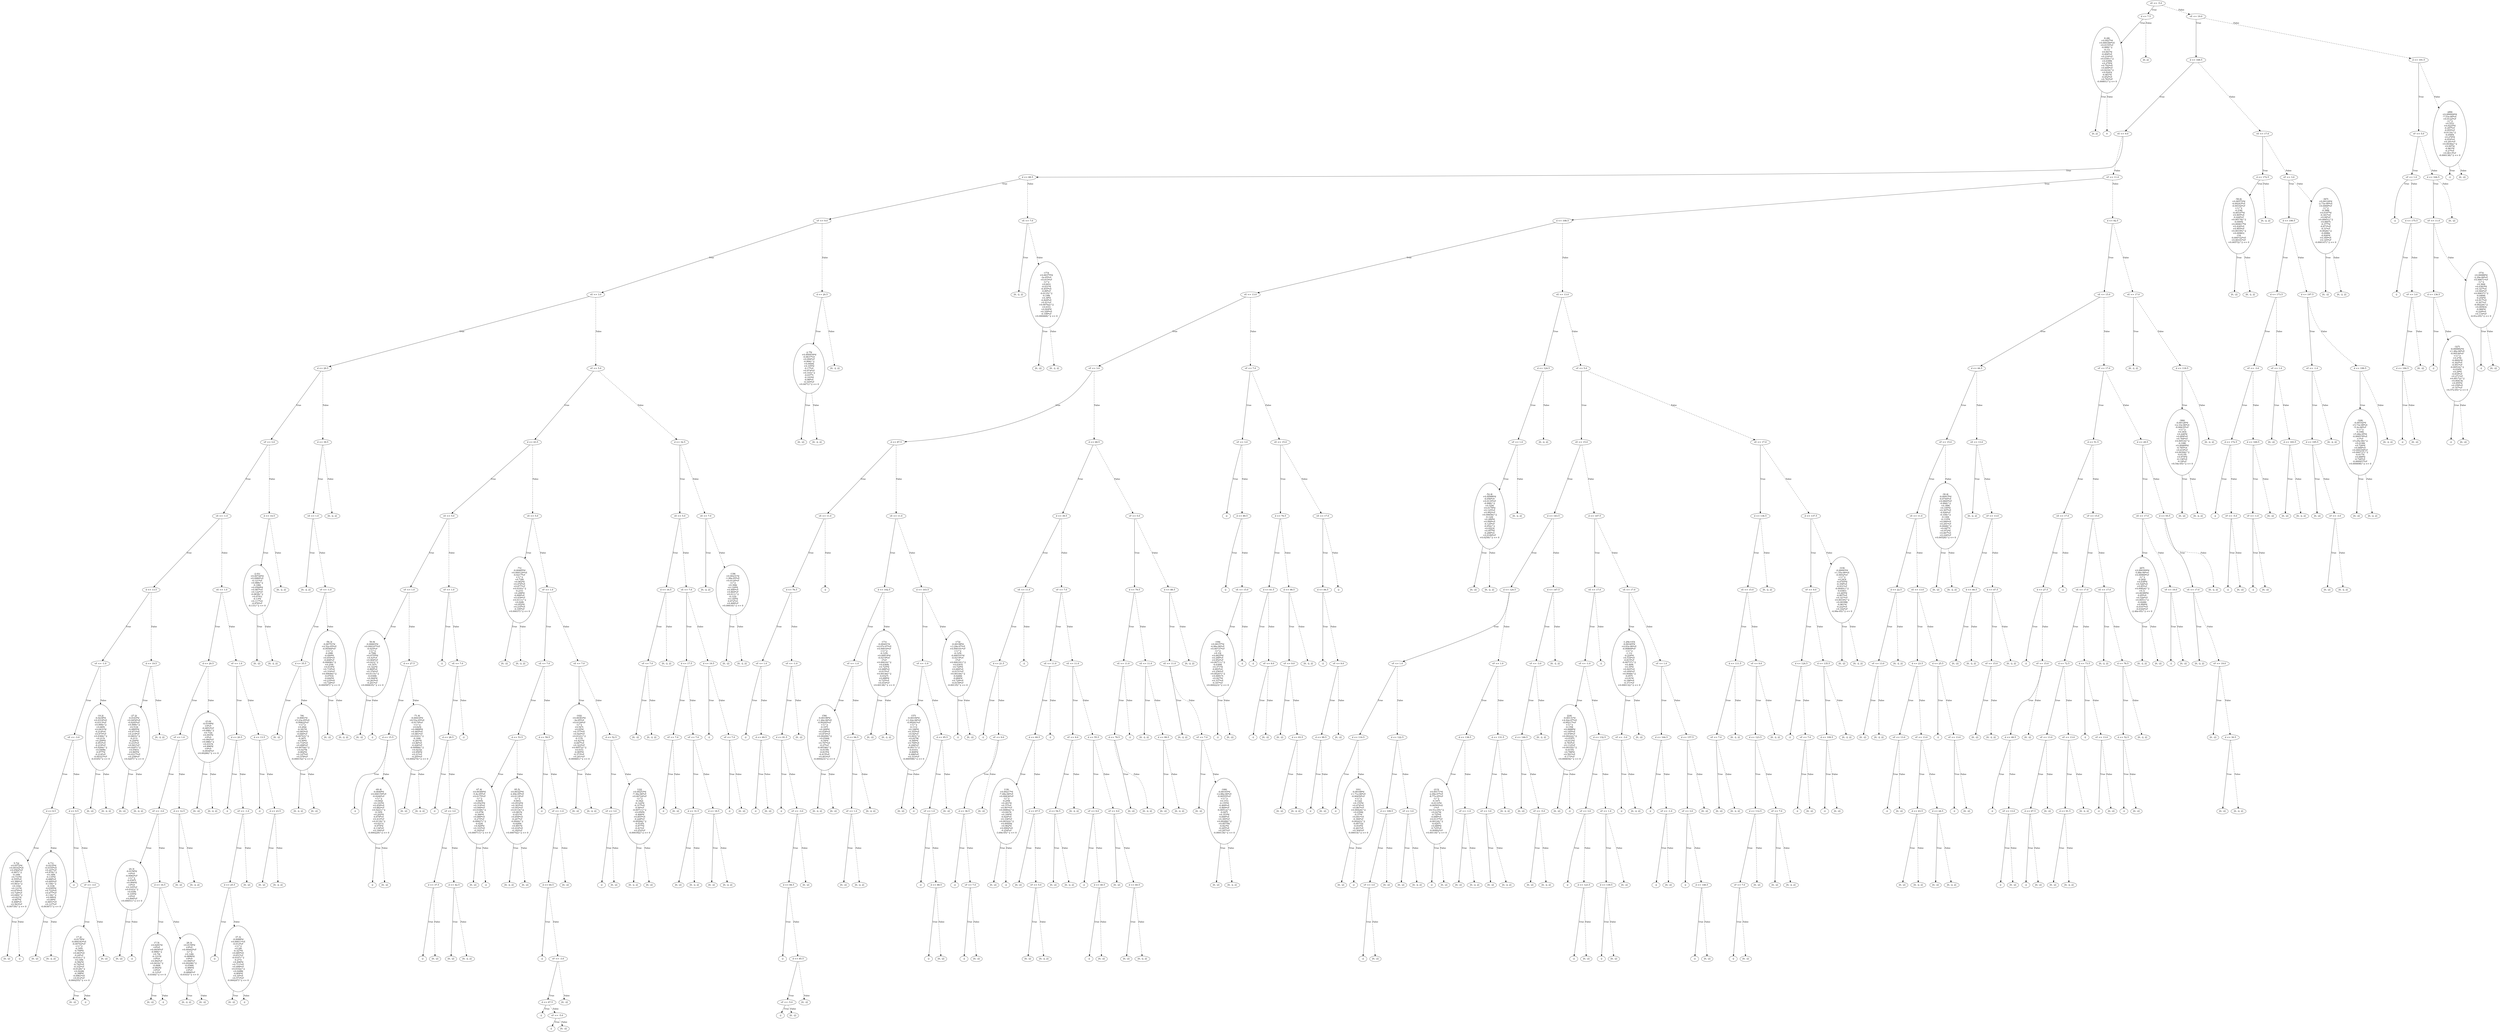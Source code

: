 digraph {
0 [label="vE <= -5.0"];
1 [label="d <= 7.5"];
2 [label="8.28(\n+0.0427*d\n+0.000346*vE\n+0.0155*vF\n-0.999)^2\n-0.11(\n+0.841*d\n-0.494*vE\n+0.216*vF\n+0.0391)^2\n+0.0399(\n+0.279*d\n+0.742*vE\n+0.609*vF\n+0.0216)^2\n+0.0243(\n-0.461*d\n-0.452*vE\n+0.763*vF\n-0.00801)^2 <= 0"];
3 [label="[0, 2]"];
2 -> 3 [label="True"];
4 [label="0"];
2 -> 4 [style="dashed", label="False"];
1 -> 2 [label="True"];
5 [label="[0, 2]"];
1 -> 5 [style="dashed", label="False"];
0 -> 1 [label="True"];
6 [label="vE <= 19.0"];
7 [label="d <= 168.5"];
8 [label="vE <= 9.0"];
9 [label="d <= 68.5"];
10 [label="vF <= 9.0"];
11 [label="vE <= 3.0"];
12 [label="d <= 29.5"];
13 [label="vF <= 3.0"];
14 [label="vE <= -1.0"];
15 [label="d <= 13.5"];
16 [label="vF <= -1.0"];
17 [label="vE <= -3.0"];
18 [label="d <= 8.5"];
19 [label="5.72(\n+0.0572*d\n+0.00162*vE\n+0.0562*vF\n-0.997)^2\n-0.166(\n+0.733*d\n-0.555*vE\n+0.388*vF\n+0.063)^2\n+0.102(\n+0.121*d\n+0.674*vE\n+0.728*vF\n+0.049)^2\n+0.0215(\n-0.667*d\n-0.488*vE\n+0.563*vF\n-0.00739)^2 <= 0"];
20 [label="[0, -2]"];
19 -> 20 [label="True"];
21 [label="-2"];
19 -> 21 [style="dashed", label="False"];
18 -> 19 [label="True"];
22 [label="6.71(\n-0.0235*d\n-0.0105*vE\n+0.207*vF\n+0.978)^2\n+0.348(\n-0.135*d\n-0.688*vE\n+0.695*vF\n-0.158)^2\n-0.318(\n-0.0395*d\n+0.722*vE\n+0.677*vF\n-0.136)^2\n+0.0893(\n+0.99*d\n-0.0651*vE\n+0.127*vF\n-0.00367)^2 <= 0"];
23 [label="[0, -2]"];
22 -> 23 [label="True"];
24 [label="[0, -2, 2]"];
22 -> 24 [style="dashed", label="False"];
18 -> 22 [style="dashed", label="False"];
17 -> 18 [label="True"];
25 [label="d <= 9.5"];
26 [label="-2"];
25 -> 26 [label="True"];
27 [label="vF <= -3.0"];
28 [label="17.2(\n-0.0176*d\n-0.000183*vE\n-0.00742*vF\n+1)^2\n-0.185(\n-0.709*d\n+0.663*vE\n-0.24*vF\n-0.0141)^2\n+0.148(\n-0.582*d\n-0.742*vE\n-0.332*vF\n-0.0129)^2\n+0.0228(\n-0.398*d\n-0.0961*vE\n+0.912*vF\n-0.000255)^2 <= 0"];
29 [label="[0, -2]"];
28 -> 29 [label="True"];
30 [label="-2"];
28 -> 30 [style="dashed", label="False"];
27 -> 28 [label="True"];
31 [label="[0, -2]"];
27 -> 31 [style="dashed", label="False"];
25 -> 27 [style="dashed", label="False"];
17 -> 25 [style="dashed", label="False"];
16 -> 17 [label="True"];
32 [label="-19.2(\n-0.0238*d\n+0.0318*vE\n-0.0313*vF\n+0.999)^2\n+0.665(\n+0.0431*d\n-0.214*vE\n+0.975*vF\n+0.0384)^2\n+0.213(\n+0.209*d\n-0.953*vE\n-0.219*vF\n+0.0284)^2\n+0.0496(\n-0.977*d\n-0.214*vE\n-0.00327*vF\n-0.0165)^2 <= 0"];
33 [label="[0, -2]"];
32 -> 33 [label="True"];
34 [label="[0, -2, 2]"];
32 -> 34 [style="dashed", label="False"];
16 -> 32 [style="dashed", label="False"];
15 -> 16 [label="True"];
35 [label="d <= 19.5"];
36 [label="-27.2(\n-0.0163*d\n+0.0454*vE\n-0.0245*vF\n+0.999)^2\n+0.514(\n-0.0895*d\n+0.971*vE\n+0.219*vF\n-0.0403)^2\n-0.211(\n-0.244*d\n-0.233*vE\n+0.941*vF\n+0.0297)^2\n+0.0561(\n+0.965*d\n+0.0317*vE\n+0.258*vF\n+0.0207)^2 <= 0"];
37 [label="[0, -2]"];
36 -> 37 [label="True"];
38 [label="[0, -2, 2]"];
36 -> 38 [style="dashed", label="False"];
35 -> 36 [label="True"];
39 [label="[0, -2, 2]"];
35 -> 39 [style="dashed", label="False"];
15 -> 35 [style="dashed", label="False"];
14 -> 15 [label="True"];
40 [label="vE <= 1.0"];
41 [label="d <= 20.5"];
42 [label="vF <= 1.0"];
43 [label="vF <= -3.0"];
44 [label="24.3(\n-0.0156*d\n+0*vE\n-0.0082*vF\n+1)^2\n-0.0397(\n+0.994*d\n+0*vE\n+0.105*vF\n+0.0163)^2\n+0.039(\n-0.105*d\n+0*vE\n+0.994*vF\n+0.00651)^2 <= 0"];
45 [label="[0, -2]"];
44 -> 45 [label="True"];
46 [label="-2"];
44 -> 46 [style="dashed", label="False"];
43 -> 44 [label="True"];
47 [label="d <= 16.5"];
48 [label="17.5(\n+0.0291*d\n+0*vE\n+0.0454*vF\n-0.999)^2\n+0.74(\n-0.121*d\n+0*vE\n+0.992*vF\n+0.0416)^2\n-0.069(\n-0.992*d\n+0*vE\n-0.12*vF\n-0.0344)^2 <= 0"];
49 [label="[0, -2]"];
48 -> 49 [label="True"];
50 [label="-2"];
48 -> 50 [style="dashed", label="False"];
47 -> 48 [label="True"];
51 [label="28.3(\n+0.0159*d\n+0*vE\n+0.00442*vF\n-1)^2\n+0.126(\n-0.0896*d\n+0*vE\n+0.996*vF\n+0.00298)^2\n-0.0366(\n-0.996*d\n+0*vE\n-0.0896*vF\n-0.0163)^2 <= 0"];
52 [label="[0, -2, 2]"];
51 -> 52 [label="True"];
53 [label="[0, -2]"];
51 -> 53 [style="dashed", label="False"];
47 -> 51 [style="dashed", label="False"];
43 -> 47 [style="dashed", label="False"];
42 -> 43 [label="True"];
54 [label="d <= 12.5"];
55 [label="[0, -2]"];
54 -> 55 [label="True"];
56 [label="[0, -2, 2]"];
54 -> 56 [style="dashed", label="False"];
42 -> 54 [style="dashed", label="False"];
41 -> 42 [label="True"];
57 [label="-23.6(\n-0.0109*d\n+0*vE\n-0.0853*vF\n+0.996)^2\n+0.732(\n+0.093*d\n+0*vE\n+0.992*vF\n+0.086)^2\n+0.0315(\n+0.996*d\n+0*vE\n-0.0936*vF\n+0.00286)^2 <= 0"];
58 [label="[0, -2]"];
57 -> 58 [label="True"];
59 [label="[0, -2, 2]"];
57 -> 59 [style="dashed", label="False"];
41 -> 57 [style="dashed", label="False"];
40 -> 41 [label="True"];
60 [label="vF <= 1.0"];
61 [label="d <= 20.5"];
62 [label="-2"];
61 -> 62 [label="True"];
63 [label="vF <= -1.0"];
64 [label="d <= 25.5"];
65 [label="-2"];
64 -> 65 [label="True"];
66 [label="37.3(\n-0.0088*d\n+0.00011*vE\n-0.012*vF\n+1)^2\n+0.29(\n-0.327*d\n+0.685*vE\n-0.651*vF\n-0.0107)^2\n-0.271(\n+0.496*d\n+0.711*vE\n+0.498*vF\n+0.0102)^2\n+0.0288(\n-0.804*d\n+0.16*vE\n+0.573*vF\n-0.000247)^2 <= 0"];
67 [label="[0, -2]"];
66 -> 67 [label="True"];
68 [label="-2"];
66 -> 68 [style="dashed", label="False"];
64 -> 66 [style="dashed", label="False"];
63 -> 64 [label="True"];
69 [label="[0, -2]"];
63 -> 69 [style="dashed", label="False"];
61 -> 63 [style="dashed", label="False"];
60 -> 61 [label="True"];
70 [label="d <= 13.5"];
71 [label="-2"];
70 -> 71 [label="True"];
72 [label="d <= 23.5"];
73 [label="[0, -2]"];
72 -> 73 [label="True"];
74 [label="[0, -2, 2]"];
72 -> 74 [style="dashed", label="False"];
70 -> 72 [style="dashed", label="False"];
60 -> 70 [style="dashed", label="False"];
40 -> 60 [style="dashed", label="False"];
14 -> 40 [style="dashed", label="False"];
13 -> 14 [label="True"];
75 [label="d <= 14.5"];
76 [label="-2.01(\n+0.00726*d\n+0.0984*vE\n-0.121*vF\n+0.988)^2\n-0.186(\n+0.0569*d\n+0.987*vE\n+0.122*vF\n-0.0838)^2\n+0.0741(\n-0.13*d\n+0.117*vE\n-0.976*vF\n-0.131)^2 <= 0"];
77 [label="[0, -2]"];
76 -> 77 [label="True"];
78 [label="[0, -2, 2]"];
76 -> 78 [style="dashed", label="False"];
75 -> 76 [label="True"];
79 [label="[0, -2, 2]"];
75 -> 79 [style="dashed", label="False"];
13 -> 75 [style="dashed", label="False"];
12 -> 13 [label="True"];
80 [label="d <= 39.5"];
81 [label="vE <= 1.0"];
82 [label="[0, -2, 2]"];
81 -> 82 [label="True"];
83 [label="vF <= -1.0"];
84 [label="d <= 35.5"];
85 [label="[0, -2]"];
84 -> 85 [label="True"];
86 [label="54(\n-0.0061*d\n+5.23e-05*vE\n-0.00822*vF\n+1)^2\n+0.292(\n-0.341*d\n+0.683*vE\n-0.646*vF\n-0.00743)^2\n-0.267(\n+0.49*d\n+0.716*vE\n+0.498*vF\n+0.00704)^2\n+0.0279(\n-0.802*d\n+0.147*vE\n+0.578*vF\n-0.000152)^2 <= 0"];
87 [label="[0, -2, 2]"];
86 -> 87 [label="True"];
88 [label="[0, -2]"];
86 -> 88 [style="dashed", label="False"];
84 -> 86 [style="dashed", label="False"];
83 -> 84 [label="True"];
89 [label="-56.3(\n-0.00751*d\n+4.52e-05*vE\n-0.00584*vF\n+1)^2\n-0.298(\n-0.449*d\n+0.654*vE\n-0.608*vF\n-0.00696)^2\n+0.254(\n+0.619*d\n+0.719*vE\n+0.316*vF\n+0.00646)^2\n-0.0703(\n-0.644*d\n+0.235*vE\n+0.728*vF\n-0.000587)^2 <= 0"];
90 [label="[0, -2]"];
89 -> 90 [label="True"];
91 [label="[0, -2, 2]"];
89 -> 91 [style="dashed", label="False"];
83 -> 89 [style="dashed", label="False"];
81 -> 83 [style="dashed", label="False"];
80 -> 81 [label="True"];
92 [label="[0, -2, 2]"];
80 -> 92 [style="dashed", label="False"];
12 -> 80 [style="dashed", label="False"];
11 -> 12 [label="True"];
93 [label="vF <= 5.0"];
94 [label="d <= 43.5"];
95 [label="vE <= 5.0"];
96 [label="vF <= 1.0"];
97 [label="50.9(\n-0.00603*d\n+0.000167*vE\n-0.025*vF\n+1)^2\n-0.706(\n+0.0755*d\n+0.42*vE\n+0.904*vF\n+0.023)^2\n+0.167(\n+0.322*d\n-0.869*vE\n+0.376*vF\n+0.0115)^2\n-0.0308(\n+0.944*d\n+0.263*vE\n-0.201*vF\n+0.000635)^2 <= 0"];
98 [label="[0, -2]"];
97 -> 98 [label="True"];
99 [label="-2"];
97 -> 99 [style="dashed", label="False"];
96 -> 97 [label="True"];
100 [label="d <= 27.5"];
101 [label="d <= 15.5"];
102 [label="-2"];
101 -> 102 [label="True"];
103 [label="-49.4(\n-0.0049*d\n+0.000159*vE\n-0.0246*vF\n+1)^2\n+0.602(\n+0.103*d\n+0.459*vE\n+0.882*vF\n+0.0221)^2\n-0.165(\n+0.202*d\n-0.878*vE\n+0.433*vF\n+0.0118)^2\n+0.0211(\n-0.974*d\n-0.134*vE\n+0.184*vF\n-0.000229)^2 <= 0"];
104 [label="-2"];
103 -> 104 [label="True"];
105 [label="[0, -2]"];
103 -> 105 [style="dashed", label="False"];
101 -> 103 [style="dashed", label="False"];
100 -> 101 [label="True"];
106 [label="-71.4(\n-0.00416*d\n+8.53e-05*vE\n-0.0179*vF\n+1)^2\n+0.625(\n+0.0868*d\n+0.465*vE\n+0.881*vF\n+0.0161)^2\n-0.184(\n-0.281*d\n+0.86*vE\n-0.426*vF\n-0.00888)^2\n+0.0232(\n+0.956*d\n+0.21*vE\n-0.205*vF\n+0.000274)^2 <= 0"];
107 [label="[0, -2]"];
106 -> 107 [label="True"];
108 [label="[0, -2, 2]"];
106 -> 108 [style="dashed", label="False"];
100 -> 106 [style="dashed", label="False"];
96 -> 100 [style="dashed", label="False"];
95 -> 96 [label="True"];
109 [label="vF <= 1.0"];
110 [label="-2"];
109 -> 110 [label="True"];
111 [label="vE <= 7.0"];
112 [label="d <= 28.5"];
113 [label="-2"];
112 -> 113 [label="True"];
114 [label="vF <= 3.0"];
115 [label="d <= 37.5"];
116 [label="-2"];
115 -> 116 [label="True"];
117 [label="[0, -2]"];
115 -> 117 [style="dashed", label="False"];
114 -> 115 [label="True"];
118 [label="d <= 42.5"];
119 [label="[0, -2]"];
118 -> 119 [label="True"];
120 [label="[0, -2, 2]"];
118 -> 120 [style="dashed", label="False"];
114 -> 118 [style="dashed", label="False"];
112 -> 114 [style="dashed", label="False"];
111 -> 112 [label="True"];
121 [label="-2"];
111 -> 121 [style="dashed", label="False"];
109 -> 111 [style="dashed", label="False"];
95 -> 109 [style="dashed", label="False"];
94 -> 95 [label="True"];
122 [label="vE <= 5.0"];
123 [label="-71(\n-0.00485*d\n+0.000124*vE\n-0.0217*vF\n+1)^2\n+0.726(\n+0.062*d\n+0.476*vE\n+0.877*vF\n+0.0193)^2\n-0.231(\n+0.298*d\n-0.848*vE\n+0.439*vF\n+0.0111)^2\n+0.028(\n+0.952*d\n+0.235*vE\n-0.195*vF\n+0.00037)^2 <= 0"];
124 [label="[0, -2]"];
123 -> 124 [label="True"];
125 [label="[0, -2, 2]"];
123 -> 125 [style="dashed", label="False"];
122 -> 123 [label="True"];
126 [label="vF <= 1.0"];
127 [label="vE <= 7.0"];
128 [label="d <= 53.5"];
129 [label="67.4(\n+0.00384*d\n-5.4e-05*vE\n+0.0175*vF\n-1)^2\n-0.605(\n+0.0523*d\n+0.314*vE\n+0.948*vF\n+0.0168)^2\n+0.079(\n-0.366*d\n+0.889*vE\n-0.275*vF\n-0.00627)^2\n-0.024(\n+0.929*d\n+0.333*vE\n-0.162*vF\n+0.000711)^2 <= 0"];
130 [label="[0, -2]"];
129 -> 130 [label="True"];
131 [label="-2"];
129 -> 131 [style="dashed", label="False"];
128 -> 129 [label="True"];
132 [label="95.5(\n+0.00325*d\n-2.49e-05*vE\n+0.0118*vF\n-1)^2\n-0.601(\n+0.0532*d\n+0.303*vE\n+0.952*vF\n+0.0114)^2\n+0.0815(\n-0.451*d\n+0.858*vE\n-0.247*vF\n-0.0044)^2\n-0.0284(\n+0.891*d\n+0.416*vE\n-0.182*vF\n+0.000742)^2 <= 0"];
133 [label="[0, -2, 2]"];
132 -> 133 [label="True"];
134 [label="[0, -2]"];
132 -> 134 [style="dashed", label="False"];
128 -> 132 [style="dashed", label="False"];
127 -> 128 [label="True"];
135 [label="d <= 59.5"];
136 [label="-2"];
135 -> 136 [label="True"];
137 [label="vF <= -1.0"];
138 [label="d <= 64.5"];
139 [label="-2"];
138 -> 139 [label="True"];
140 [label="vF <= -3.0"];
141 [label="d <= 67.5"];
142 [label="-2"];
141 -> 142 [label="True"];
143 [label="vF <= -5.0"];
144 [label="-2"];
143 -> 144 [label="True"];
145 [label="[0, -2]"];
143 -> 145 [style="dashed", label="False"];
141 -> 143 [style="dashed", label="False"];
140 -> 141 [label="True"];
146 [label="[0, -2]"];
140 -> 146 [style="dashed", label="False"];
138 -> 140 [style="dashed", label="False"];
137 -> 138 [label="True"];
147 [label="[0, -2]"];
137 -> 147 [style="dashed", label="False"];
135 -> 137 [style="dashed", label="False"];
127 -> 135 [style="dashed", label="False"];
126 -> 127 [label="True"];
148 [label="vE <= 7.0"];
149 [label="-102(\n+0.00363*d\n-3e-05*vE\n+0.0129*vF\n-1)^2\n+0.547(\n+0.05*d\n+0.377*vE\n+0.925*vF\n+0.0121)^2\n-0.115(\n+0.421*d\n-0.847*vE\n+0.323*vF\n+0.00572)^2\n+0.031(\n-0.905*d\n-0.373*vE\n+0.201*vF\n-0.000681)^2 <= 0"];
150 [label="[0, -2]"];
149 -> 150 [label="True"];
151 [label="[0, -2, 2]"];
149 -> 151 [style="dashed", label="False"];
148 -> 149 [label="True"];
152 [label="d <= 52.5"];
153 [label="vF <= 3.0"];
154 [label="-2"];
153 -> 154 [label="True"];
155 [label="[0, -2]"];
153 -> 155 [style="dashed", label="False"];
152 -> 153 [label="True"];
156 [label="122(\n+0.00253*d\n-7.36e-06*vE\n+0.00724*vF\n-1)^2\n-0.342(\n-0.122*d\n-0.317*vE\n-0.94*vF\n-0.00711)^2\n+0.0505(\n-0.466*d\n+0.855*vE\n-0.228*vF\n-0.00284)^2\n-0.0145(\n-0.877*d\n-0.41*vE\n+0.252*vF\n-0.000392)^2 <= 0"];
157 [label="[0, -2, 2]"];
156 -> 157 [label="True"];
158 [label="[0, -2]"];
156 -> 158 [style="dashed", label="False"];
152 -> 156 [style="dashed", label="False"];
148 -> 152 [style="dashed", label="False"];
126 -> 148 [style="dashed", label="False"];
122 -> 126 [style="dashed", label="False"];
94 -> 122 [style="dashed", label="False"];
93 -> 94 [label="True"];
159 [label="d <= 32.5"];
160 [label="vE <= 5.0"];
161 [label="d <= 16.5"];
162 [label="vF <= 7.0"];
163 [label="[0, -2]"];
162 -> 163 [label="True"];
164 [label="[0, -2, 2]"];
162 -> 164 [style="dashed", label="False"];
161 -> 162 [label="True"];
165 [label="[0, -2, 2]"];
161 -> 165 [style="dashed", label="False"];
160 -> 161 [label="True"];
166 [label="vE <= 7.0"];
167 [label="d <= 17.5"];
168 [label="vF <= 7.0"];
169 [label="-2"];
168 -> 169 [label="True"];
170 [label="[0, -2]"];
168 -> 170 [style="dashed", label="False"];
167 -> 168 [label="True"];
171 [label="vF <= 7.0"];
172 [label="d <= 31.5"];
173 [label="[0, -2]"];
172 -> 173 [label="True"];
174 [label="[0, -2, 2]"];
172 -> 174 [style="dashed", label="False"];
171 -> 172 [label="True"];
175 [label="d <= 18.5"];
176 [label="[0, -2]"];
175 -> 176 [label="True"];
177 [label="[0, -2, 2]"];
175 -> 177 [style="dashed", label="False"];
171 -> 175 [style="dashed", label="False"];
167 -> 171 [style="dashed", label="False"];
166 -> 167 [label="True"];
178 [label="d <= 19.5"];
179 [label="-2"];
178 -> 179 [label="True"];
180 [label="vF <= 7.0"];
181 [label="-2"];
180 -> 181 [label="True"];
182 [label="[0, -2]"];
180 -> 182 [style="dashed", label="False"];
178 -> 180 [style="dashed", label="False"];
166 -> 178 [style="dashed", label="False"];
160 -> 166 [style="dashed", label="False"];
159 -> 160 [label="True"];
183 [label="vE <= 7.0"];
184 [label="[0, -2, 2]"];
183 -> 184 [label="True"];
185 [label="-139(\n+0.00231*d\n-1.99e-05*vE\n+0.0124*vF\n-1)^2\n+0.394(\n+0.129*d\n+0.486*vE\n+0.864*vF\n+0.011)^2\n-0.122(\n+0.144*d\n-0.872*vE\n+0.468*vF\n+0.00616)^2 <= 0"];
186 [label="[0, -2]"];
185 -> 186 [label="True"];
187 [label="[0, -2, 2]"];
185 -> 187 [style="dashed", label="False"];
183 -> 185 [style="dashed", label="False"];
159 -> 183 [style="dashed", label="False"];
93 -> 159 [style="dashed", label="False"];
11 -> 93 [style="dashed", label="False"];
10 -> 11 [label="True"];
188 [label="d <= 20.5"];
189 [label="-2.75(\n+0.000934*d\n-0.0637*vE\n+0.094*vF\n-0.994)^2\n+0.0444(\n+0.105*d\n-0.17*vE\n+0.974*vF\n+0.103)^2\n-0.0377(\n-0.103*d\n-0.98*vE\n-0.165*vF\n+0.0471)^2 <= 0"];
190 [label="[0, -2]"];
189 -> 190 [label="True"];
191 [label="[0, -2, 2]"];
189 -> 191 [style="dashed", label="False"];
188 -> 189 [label="True"];
192 [label="[0, -2, 2]"];
188 -> 192 [style="dashed", label="False"];
10 -> 188 [style="dashed", label="False"];
9 -> 10 [label="True"];
193 [label="vE <= 7.0"];
194 [label="[0, -2, 2]"];
193 -> 194 [label="True"];
195 [label="-173(\n+0.00375*d\n-3e-05*vE\n+0.015*vF\n-1)^2\n+0.641(\n-0.031*d\n-0.455*vE\n-0.89*vF\n-0.0135)^2\n-0.198(\n+0.38*d\n-0.829*vE\n+0.41*vF\n+0.00762)^2\n+0.031(\n+0.924*d\n+0.326*vE\n-0.199*vF\n+0.000468)^2 <= 0"];
196 [label="[0, -2]"];
195 -> 196 [label="True"];
197 [label="[0, -2, 2]"];
195 -> 197 [style="dashed", label="False"];
193 -> 195 [style="dashed", label="False"];
9 -> 193 [style="dashed", label="False"];
8 -> 9 [label="True"];
198 [label="vF <= 11.0"];
199 [label="d <= 108.5"];
200 [label="vE <= 13.0"];
201 [label="vF <= 3.0"];
202 [label="d <= 87.5"];
203 [label="vE <= 11.0"];
204 [label="d <= 76.5"];
205 [label="vF <= 1.0"];
206 [label="-2"];
205 -> 206 [label="True"];
207 [label="d <= 69.5"];
208 [label="-2"];
207 -> 208 [label="True"];
209 [label="[0, -2]"];
207 -> 209 [style="dashed", label="False"];
205 -> 207 [style="dashed", label="False"];
204 -> 205 [label="True"];
210 [label="vF <= -1.0"];
211 [label="d <= 81.5"];
212 [label="-2"];
211 -> 212 [label="True"];
213 [label="vF <= -3.0"];
214 [label="d <= 84.5"];
215 [label="-2"];
214 -> 215 [label="True"];
216 [label="d <= 85.5"];
217 [label="vF <= -5.0"];
218 [label="-2"];
217 -> 218 [label="True"];
219 [label="[0, -2]"];
217 -> 219 [style="dashed", label="False"];
216 -> 217 [label="True"];
220 [label="[0, -2]"];
216 -> 220 [style="dashed", label="False"];
214 -> 216 [style="dashed", label="False"];
213 -> 214 [label="True"];
221 [label="[0, -2]"];
213 -> 221 [style="dashed", label="False"];
211 -> 213 [style="dashed", label="False"];
210 -> 211 [label="True"];
222 [label="[0, -2]"];
210 -> 222 [style="dashed", label="False"];
204 -> 210 [style="dashed", label="False"];
203 -> 204 [label="True"];
223 [label="-2"];
203 -> 223 [style="dashed", label="False"];
202 -> 203 [label="True"];
224 [label="vE <= 11.0"];
225 [label="d <= 102.5"];
226 [label="vF <= -1.0"];
227 [label="156(\n-0.00198*d\n+1.26e-06*vE\n-0.00295*vF\n+1)^2\n-0.107(\n+0.209*d\n+0.438*vE\n+0.874*vF\n+0.00299)^2\n+0.0364(\n-0.54*d\n+0.797*vE\n-0.27*vF\n-0.00186)^2\n-0.0159(\n-0.815*d\n-0.415*vE\n+0.403*vF\n-0.000423)^2 <= 0"];
228 [label="[0, -2, 2]"];
227 -> 228 [label="True"];
229 [label="[0, -2]"];
227 -> 229 [style="dashed", label="False"];
226 -> 227 [label="True"];
230 [label="d <= 94.5"];
231 [label="vF <= 1.0"];
232 [label="[0, -2]"];
231 -> 232 [label="True"];
233 [label="[0, -2, 2]"];
231 -> 233 [style="dashed", label="False"];
230 -> 231 [label="True"];
234 [label="[0, -2, 2]"];
230 -> 234 [style="dashed", label="False"];
226 -> 230 [style="dashed", label="False"];
225 -> 226 [label="True"];
235 [label="-171(\n-0.00201*d\n+4.07e-07*vE\n+0.00016*vF\n+1)^2\n-0.125(\n+0.00014*d\n-0.0219*vE\n-1*vF\n+0.00016)^2\n+0.0364(\n+0.725*d\n+0.688*vE\n-0.015*vF\n+0.00146)^2\n-0.0327(\n+0.688*d\n-0.725*vE\n+0.016*vF\n+0.00138)^2 <= 0"];
236 [label="[0, -2]"];
235 -> 236 [label="True"];
237 [label="[0, -2, 2]"];
235 -> 237 [style="dashed", label="False"];
225 -> 235 [style="dashed", label="False"];
224 -> 225 [label="True"];
238 [label="d <= 103.5"];
239 [label="vF <= -1.0"];
240 [label="157(\n-0.00194*d\n+1.02e-06*vE\n-0.00291*vF\n+1)^2\n-0.111(\n+0.166*d\n+0.355*vE\n+0.92*vF\n+0.003)^2\n+0.0278(\n-0.566*d\n+0.799*vE\n-0.206*vF\n-0.0017)^2\n-0.0161(\n-0.808*d\n-0.486*vE\n+0.333*vF\n-0.000598)^2 <= 0"];
241 [label="[0, -2]"];
240 -> 241 [label="True"];
242 [label="-2"];
240 -> 242 [style="dashed", label="False"];
239 -> 240 [label="True"];
243 [label="d <= 95.5"];
244 [label="vF <= 1.0"];
245 [label="-2"];
244 -> 245 [label="True"];
246 [label="d <= 88.5"];
247 [label="-2"];
246 -> 247 [label="True"];
248 [label="[0, -2]"];
246 -> 248 [style="dashed", label="False"];
244 -> 246 [style="dashed", label="False"];
243 -> 244 [label="True"];
249 [label="[0, -2]"];
243 -> 249 [style="dashed", label="False"];
239 -> 243 [style="dashed", label="False"];
238 -> 239 [label="True"];
250 [label="-172(\n-0.00198*d\n+3.29e-07*vE\n+0.000191*vF\n+1)^2\n-0.125(\n-0.000101*d\n-0.0219*vE\n-1*vF\n+0.000191)^2\n+0.0303(\n+0.729*d\n+0.684*vE\n-0.0151*vF\n+0.00144)^2\n-0.0266(\n-0.684*d\n+0.729*vE\n-0.0159*vF\n-0.00135)^2 <= 0"];
251 [label="-2"];
250 -> 251 [label="True"];
252 [label="[0, -2]"];
250 -> 252 [style="dashed", label="False"];
238 -> 250 [style="dashed", label="False"];
224 -> 238 [style="dashed", label="False"];
202 -> 224 [style="dashed", label="False"];
201 -> 202 [label="True"];
253 [label="d <= 68.5"];
254 [label="d <= 39.5"];
255 [label="vE <= 11.0"];
256 [label="d <= 21.5"];
257 [label="-2"];
256 -> 257 [label="True"];
258 [label="vF <= 9.0"];
259 [label="d <= 36.5"];
260 [label="-2"];
259 -> 260 [label="True"];
261 [label="vF <= 7.0"];
262 [label="-2"];
261 -> 262 [label="True"];
263 [label="[0, -2]"];
261 -> 263 [style="dashed", label="False"];
259 -> 261 [style="dashed", label="False"];
258 -> 259 [label="True"];
264 [label="[0, -2]"];
258 -> 264 [style="dashed", label="False"];
256 -> 258 [style="dashed", label="False"];
255 -> 256 [label="True"];
265 [label="-2"];
255 -> 265 [style="dashed", label="False"];
254 -> 255 [label="True"];
266 [label="vF <= 7.0"];
267 [label="vE <= 11.0"];
268 [label="d <= 60.5"];
269 [label="119(\n+0.00217*d\n-7.48e-06*vE\n+0.00836*vF\n-1)^2\n-0.259(\n+0.201*d\n+0.37*vE\n+0.907*vF\n+0.00802)^2\n+0.0415(\n+0.184*d\n-0.924*vE\n+0.336*vF\n+0.00322)^2\n+0.00444(\n+0.962*d\n+0.0992*vE\n-0.254*vF\n-3.69e-05)^2 <= 0"];
270 [label="[0, -2]"];
269 -> 270 [label="True"];
271 [label="-2"];
269 -> 271 [style="dashed", label="False"];
268 -> 269 [label="True"];
272 [label="d <= 67.5"];
273 [label="[0, -2]"];
272 -> 273 [label="True"];
274 [label="vF <= 5.0"];
275 [label="[0, -2]"];
274 -> 275 [label="True"];
276 [label="[0, -2, 2]"];
274 -> 276 [style="dashed", label="False"];
272 -> 274 [style="dashed", label="False"];
268 -> 272 [style="dashed", label="False"];
267 -> 268 [label="True"];
277 [label="-2"];
267 -> 277 [style="dashed", label="False"];
266 -> 267 [label="True"];
278 [label="vE <= 11.0"];
279 [label="vF <= 9.0"];
280 [label="d <= 54.5"];
281 [label="[0, -2]"];
280 -> 281 [label="True"];
282 [label="[0, -2, 2]"];
280 -> 282 [style="dashed", label="False"];
279 -> 280 [label="True"];
283 [label="[0, -2, 2]"];
279 -> 283 [style="dashed", label="False"];
278 -> 279 [label="True"];
284 [label="d <= 55.5"];
285 [label="vF <= 9.0"];
286 [label="-2"];
285 -> 286 [label="True"];
287 [label="d <= 40.5"];
288 [label="-2"];
287 -> 288 [label="True"];
289 [label="[0, -2]"];
287 -> 289 [style="dashed", label="False"];
285 -> 287 [style="dashed", label="False"];
284 -> 285 [label="True"];
290 [label="vF <= 9.0"];
291 [label="[0, -2]"];
290 -> 291 [label="True"];
292 [label="d <= 60.5"];
293 [label="[0, -2]"];
292 -> 293 [label="True"];
294 [label="[0, -2, 2]"];
292 -> 294 [style="dashed", label="False"];
290 -> 292 [style="dashed", label="False"];
284 -> 290 [style="dashed", label="False"];
278 -> 284 [style="dashed", label="False"];
266 -> 278 [style="dashed", label="False"];
254 -> 266 [style="dashed", label="False"];
253 -> 254 [label="True"];
295 [label="vF <= 5.0"];
296 [label="d <= 79.5"];
297 [label="vE <= 11.0"];
298 [label="d <= 78.5"];
299 [label="[0, -2]"];
298 -> 299 [label="True"];
300 [label="[0, -2, 2]"];
298 -> 300 [style="dashed", label="False"];
297 -> 298 [label="True"];
301 [label="-2"];
297 -> 301 [style="dashed", label="False"];
296 -> 297 [label="True"];
302 [label="vE <= 11.0"];
303 [label="[0, -2, 2]"];
302 -> 303 [label="True"];
304 [label="d <= 99.5"];
305 [label="[0, -2]"];
304 -> 305 [label="True"];
306 [label="[0, -2, 2]"];
304 -> 306 [style="dashed", label="False"];
302 -> 304 [style="dashed", label="False"];
296 -> 302 [style="dashed", label="False"];
295 -> 296 [label="True"];
307 [label="d <= 88.5"];
308 [label="vE <= 11.0"];
309 [label="[0, -2, 2]"];
308 -> 309 [label="True"];
310 [label="vF <= 7.0"];
311 [label="[0, -2]"];
310 -> 311 [label="True"];
312 [label="-166(\n-0.00193*d\n+2.88e-06*vE\n-0.00555*vF\n+1)^2\n+0.151(\n-0.155*d\n-0.469*vE\n-0.869*vF\n-0.00512)^2\n-0.047(\n+0.353*d\n-0.848*vE\n+0.395*vF\n+0.00288)^2\n+0.00759(\n-0.923*d\n-0.245*vE\n+0.297*vF\n-0.000134)^2 <= 0"];
313 [label="[0, -2]"];
312 -> 313 [label="True"];
314 [label="[0, -2, 2]"];
312 -> 314 [style="dashed", label="False"];
310 -> 312 [style="dashed", label="False"];
308 -> 310 [style="dashed", label="False"];
307 -> 308 [label="True"];
315 [label="[0, -2, 2]"];
307 -> 315 [style="dashed", label="False"];
295 -> 307 [style="dashed", label="False"];
253 -> 295 [style="dashed", label="False"];
201 -> 253 [style="dashed", label="False"];
200 -> 201 [label="True"];
316 [label="vF <= 7.0"];
317 [label="vF <= 3.0"];
318 [label="-2"];
317 -> 318 [label="True"];
319 [label="d <= 89.5"];
320 [label="-2"];
319 -> 320 [label="True"];
321 [label="vE <= 15.0"];
322 [label="-194(\n+0.00157*d\n-4.06e-06*vE\n+0.00737*vF\n-1)^2\n+0.33(\n+0.0625*d\n+0.299*vE\n+0.952*vF\n+0.00711)^2\n-0.0384(\n+0.371*d\n-0.893*vE\n+0.256*vF\n+0.00247)^2\n+0.00917(\n+0.927*d\n+0.337*vE\n-0.167*vF\n+0.000223)^2 <= 0"];
323 [label="-2"];
322 -> 323 [label="True"];
324 [label="[0, -2]"];
322 -> 324 [style="dashed", label="False"];
321 -> 322 [label="True"];
325 [label="-2"];
321 -> 325 [style="dashed", label="False"];
319 -> 321 [style="dashed", label="False"];
317 -> 319 [style="dashed", label="False"];
316 -> 317 [label="True"];
326 [label="vE <= 15.0"];
327 [label="d <= 76.5"];
328 [label="d <= 61.5"];
329 [label="-2"];
328 -> 329 [label="True"];
330 [label="vF <= 9.0"];
331 [label="-2"];
330 -> 331 [label="True"];
332 [label="[0, -2]"];
330 -> 332 [style="dashed", label="False"];
328 -> 330 [style="dashed", label="False"];
327 -> 328 [label="True"];
333 [label="d <= 98.5"];
334 [label="vF <= 9.0"];
335 [label="[0, -2]"];
334 -> 335 [label="True"];
336 [label="d <= 83.5"];
337 [label="[0, -2]"];
336 -> 337 [label="True"];
338 [label="[0, -2, 2]"];
336 -> 338 [style="dashed", label="False"];
334 -> 336 [style="dashed", label="False"];
333 -> 334 [label="True"];
339 [label="[0, -2, 2]"];
333 -> 339 [style="dashed", label="False"];
327 -> 333 [style="dashed", label="False"];
326 -> 327 [label="True"];
340 [label="vE <= 17.0"];
341 [label="d <= 84.5"];
342 [label="-2"];
341 -> 342 [label="True"];
343 [label="vF <= 9.0"];
344 [label="d <= 99.5"];
345 [label="-2"];
344 -> 345 [label="True"];
346 [label="[0, -2]"];
344 -> 346 [style="dashed", label="False"];
343 -> 344 [label="True"];
347 [label="[0, -2]"];
343 -> 347 [style="dashed", label="False"];
341 -> 343 [style="dashed", label="False"];
340 -> 341 [label="True"];
348 [label="-2"];
340 -> 348 [style="dashed", label="False"];
326 -> 340 [style="dashed", label="False"];
316 -> 326 [style="dashed", label="False"];
200 -> 316 [style="dashed", label="False"];
199 -> 200 [label="True"];
349 [label="vE <= 13.0"];
350 [label="d <= 124.5"];
351 [label="vF <= 1.0"];
352 [label="-52.4(\n+0.00986*d\n-0.056*vE\n+0.0135*vF\n-0.998)^2\n+0.529(\n+0.0178*d\n+0.125*vE\n+0.992*vF\n+0.00656)^2\n-0.124(\n+0.289*d\n+0.948*vE\n-0.125*vF\n-0.052)^2\n+0.0223(\n+0.957*d\n-0.288*vE\n+0.0189*vF\n+0.0258)^2 <= 0"];
353 [label="[0, -2]"];
352 -> 353 [label="True"];
354 [label="[0, -2, 2]"];
352 -> 354 [style="dashed", label="False"];
351 -> 352 [label="True"];
355 [label="[0, -2, 2]"];
351 -> 355 [style="dashed", label="False"];
350 -> 351 [label="True"];
356 [label="[0, -2, 2]"];
350 -> 356 [style="dashed", label="False"];
349 -> 350 [label="True"];
357 [label="vF <= 5.0"];
358 [label="vE <= 15.0"];
359 [label="d <= 143.5"];
360 [label="d <= 124.5"];
361 [label="vF <= 1.0"];
362 [label="d <= 116.5"];
363 [label="-2"];
362 -> 363 [label="True"];
364 [label="191(\n-0.00168*d\n+1.71e-06*vE\n-0.00459*vF\n+1)^2\n-0.122(\n+0.153*d\n+0.474*vE\n+0.867*vF\n+0.00424)^2\n+0.0394(\n-0.37*d\n+0.841*vE\n-0.394*vF\n-0.00243)^2\n-0.00732(\n-0.916*d\n-0.261*vE\n+0.304*vF\n-0.00014)^2 <= 0"];
365 [label="[0, -2]"];
364 -> 365 [label="True"];
366 [label="-2"];
364 -> 366 [style="dashed", label="False"];
362 -> 364 [style="dashed", label="False"];
361 -> 362 [label="True"];
367 [label="d <= 122.5"];
368 [label="d <= 109.5"];
369 [label="vF <= 3.0"];
370 [label="-2"];
369 -> 370 [label="True"];
371 [label="[0, -2]"];
369 -> 371 [style="dashed", label="False"];
368 -> 369 [label="True"];
372 [label="[0, -2]"];
368 -> 372 [style="dashed", label="False"];
367 -> 368 [label="True"];
373 [label="vF <= 3.0"];
374 [label="[0, -2]"];
373 -> 374 [label="True"];
375 [label="[0, -2, 2]"];
373 -> 375 [style="dashed", label="False"];
367 -> 373 [style="dashed", label="False"];
361 -> 367 [style="dashed", label="False"];
360 -> 361 [label="True"];
376 [label="vF <= 1.0"];
377 [label="d <= 138.5"];
378 [label="-213(\n+0.00171*d\n-2.09e-07*vE\n-8.77e-05*vF\n-1)^2\n-0.167(\n-0.0133*d\n-0.00593*vE\n-1*vF\n+6.51e-05)^2\n+0.0274(\n-0.725*d\n-0.688*vE\n+0.0137*vF\n-0.00124)^2\n-0.0247(\n+0.689*d\n-0.725*vE\n-0.00482*vF\n+0.00118)^2 <= 0"];
379 [label="-2"];
378 -> 379 [label="True"];
380 [label="[0, -2]"];
378 -> 380 [style="dashed", label="False"];
377 -> 378 [label="True"];
381 [label="vF <= -1.0"];
382 [label="[0, -2]"];
381 -> 382 [label="True"];
383 [label="[0, -2, 2]"];
381 -> 383 [style="dashed", label="False"];
377 -> 381 [style="dashed", label="False"];
376 -> 377 [label="True"];
384 [label="d <= 131.5"];
385 [label="vF <= 3.0"];
386 [label="[0, -2]"];
385 -> 386 [label="True"];
387 [label="[0, -2, 2]"];
385 -> 387 [style="dashed", label="False"];
384 -> 385 [label="True"];
388 [label="[0, -2, 2]"];
384 -> 388 [style="dashed", label="False"];
376 -> 384 [style="dashed", label="False"];
360 -> 376 [style="dashed", label="False"];
359 -> 360 [label="True"];
389 [label="d <= 147.5"];
390 [label="vF <= -3.0"];
391 [label="d <= 146.5"];
392 [label="[0, -2]"];
391 -> 392 [label="True"];
393 [label="vF <= -5.0"];
394 [label="[0, -2]"];
393 -> 394 [label="True"];
395 [label="[0, -2, 2]"];
393 -> 395 [style="dashed", label="False"];
391 -> 393 [style="dashed", label="False"];
390 -> 391 [label="True"];
396 [label="[0, -2, 2]"];
390 -> 396 [style="dashed", label="False"];
389 -> 390 [label="True"];
397 [label="[0, -2, 2]"];
389 -> 397 [style="dashed", label="False"];
359 -> 389 [style="dashed", label="False"];
358 -> 359 [label="True"];
398 [label="d <= 147.5"];
399 [label="vE <= 17.0"];
400 [label="vF <= -1.0"];
401 [label="224(\n-0.00131*d\n+4.02e-07*vE\n-0.00217*vF\n+1)^2\n-0.159(\n+0.0688*d\n+0.195*vE\n+0.978*vF\n+0.00222)^2\n+0.0187(\n+0.612*d\n-0.783*vE\n+0.112*vF\n+0.00105)^2\n-0.0155(\n+0.788*d\n+0.591*vE\n-0.173*vF\n+0.000654)^2 <= 0"];
402 [label="[0, -2]"];
401 -> 402 [label="True"];
403 [label="-2"];
401 -> 403 [style="dashed", label="False"];
400 -> 401 [label="True"];
404 [label="d <= 132.5"];
405 [label="vF <= 3.0"];
406 [label="-2"];
405 -> 406 [label="True"];
407 [label="d <= 123.5"];
408 [label="-2"];
407 -> 408 [label="True"];
409 [label="[0, -2]"];
407 -> 409 [style="dashed", label="False"];
405 -> 407 [style="dashed", label="False"];
404 -> 405 [label="True"];
410 [label="vF <= 1.0"];
411 [label="d <= 139.5"];
412 [label="-2"];
411 -> 412 [label="True"];
413 [label="[0, -2]"];
411 -> 413 [style="dashed", label="False"];
410 -> 411 [label="True"];
414 [label="[0, -2]"];
410 -> 414 [style="dashed", label="False"];
404 -> 410 [style="dashed", label="False"];
400 -> 404 [style="dashed", label="False"];
399 -> 400 [label="True"];
415 [label="-2"];
399 -> 415 [style="dashed", label="False"];
398 -> 399 [label="True"];
416 [label="vE <= 17.0"];
417 [label="-1.29e+03(\n-0.00345*d\n+4.83e-06*vE\n-0.00809*vF\n+1)^2\n-1.11(\n-0.224*d\n+0.534*vE\n-0.815*vF\n-0.00737)^2\n+0.469(\n+0.35*d\n+0.825*vE\n+0.444*vF\n+0.0048)^2\n-0.057(\n+0.91*d\n-0.186*vE\n-0.371*vF\n+0.000132)^2 <= 0"];
418 [label="vF <= -3.0"];
419 [label="-2"];
418 -> 419 [label="True"];
420 [label="[0, -2, 2]"];
418 -> 420 [style="dashed", label="False"];
417 -> 418 [label="True"];
421 [label="[0, -2]"];
417 -> 421 [style="dashed", label="False"];
416 -> 417 [label="True"];
422 [label="vF <= 1.0"];
423 [label="d <= 164.5"];
424 [label="-2"];
423 -> 424 [label="True"];
425 [label="vF <= -1.0"];
426 [label="-2"];
425 -> 426 [label="True"];
427 [label="[0, -2]"];
425 -> 427 [style="dashed", label="False"];
423 -> 425 [style="dashed", label="False"];
422 -> 423 [label="True"];
428 [label="d <= 157.5"];
429 [label="vF <= 3.0"];
430 [label="-2"];
429 -> 430 [label="True"];
431 [label="d <= 148.5"];
432 [label="-2"];
431 -> 432 [label="True"];
433 [label="[0, -2]"];
431 -> 433 [style="dashed", label="False"];
429 -> 431 [style="dashed", label="False"];
428 -> 429 [label="True"];
434 [label="[0, -2]"];
428 -> 434 [style="dashed", label="False"];
422 -> 428 [style="dashed", label="False"];
416 -> 422 [style="dashed", label="False"];
398 -> 416 [style="dashed", label="False"];
358 -> 398 [style="dashed", label="False"];
357 -> 358 [label="True"];
435 [label="vE <= 17.0"];
436 [label="d <= 136.5"];
437 [label="vE <= 15.0"];
438 [label="d <= 111.5"];
439 [label="vF <= 7.0"];
440 [label="[0, -2]"];
439 -> 440 [label="True"];
441 [label="[0, -2, 2]"];
439 -> 441 [style="dashed", label="False"];
438 -> 439 [label="True"];
442 [label="[0, -2, 2]"];
438 -> 442 [style="dashed", label="False"];
437 -> 438 [label="True"];
443 [label="vF <= 9.0"];
444 [label="d <= 123.5"];
445 [label="d <= 112.5"];
446 [label="vF <= 7.0"];
447 [label="-2"];
446 -> 447 [label="True"];
448 [label="[0, -2]"];
446 -> 448 [style="dashed", label="False"];
445 -> 446 [label="True"];
449 [label="[0, -2]"];
445 -> 449 [style="dashed", label="False"];
444 -> 445 [label="True"];
450 [label="vF <= 7.0"];
451 [label="[0, -2]"];
450 -> 451 [label="True"];
452 [label="[0, -2, 2]"];
450 -> 452 [style="dashed", label="False"];
444 -> 450 [style="dashed", label="False"];
443 -> 444 [label="True"];
453 [label="[0, -2, 2]"];
443 -> 453 [style="dashed", label="False"];
437 -> 443 [style="dashed", label="False"];
436 -> 437 [label="True"];
454 [label="[0, -2, 2]"];
436 -> 454 [style="dashed", label="False"];
435 -> 436 [label="True"];
455 [label="d <= 137.5"];
456 [label="vF <= 9.0"];
457 [label="d <= 124.5"];
458 [label="-2"];
457 -> 458 [label="True"];
459 [label="vF <= 7.0"];
460 [label="-2"];
459 -> 460 [label="True"];
461 [label="[0, -2]"];
459 -> 461 [style="dashed", label="False"];
457 -> 459 [style="dashed", label="False"];
456 -> 457 [label="True"];
462 [label="d <= 135.5"];
463 [label="d <= 109.5"];
464 [label="-2"];
463 -> 464 [label="True"];
465 [label="[0, -2]"];
463 -> 465 [style="dashed", label="False"];
462 -> 463 [label="True"];
466 [label="[0, -2, 2]"];
462 -> 466 [style="dashed", label="False"];
456 -> 462 [style="dashed", label="False"];
455 -> 456 [label="True"];
467 [label="-319(\n-0.00093*d\n+1.55e-06*vE\n-0.0052*vF\n+1)^2\n+0.243(\n-0.0745*d\n-0.358*vE\n-0.931*vF\n-0.00491)^2\n-0.0381(\n+0.265*d\n-0.907*vE\n+0.327*vF\n+0.00195)^2\n+0.00398(\n-0.961*d\n-0.222*vE\n+0.162*vF\n-4.99e-05)^2 <= 0"];
468 [label="[0, -2]"];
467 -> 468 [label="True"];
469 [label="[0, -2, 2]"];
467 -> 469 [style="dashed", label="False"];
455 -> 467 [style="dashed", label="False"];
435 -> 455 [style="dashed", label="False"];
357 -> 435 [style="dashed", label="False"];
349 -> 357 [style="dashed", label="False"];
199 -> 349 [style="dashed", label="False"];
198 -> 199 [label="True"];
470 [label="d <= 92.5"];
471 [label="vE <= 15.0"];
472 [label="d <= 44.5"];
473 [label="vF <= 15.0"];
474 [label="vE <= 11.0"];
475 [label="d <= 22.5"];
476 [label="vF <= 13.0"];
477 [label="[0, -2]"];
476 -> 477 [label="True"];
478 [label="[0, -2, 2]"];
476 -> 478 [style="dashed", label="False"];
475 -> 476 [label="True"];
479 [label="[0, -2, 2]"];
475 -> 479 [style="dashed", label="False"];
474 -> 475 [label="True"];
480 [label="vE <= 13.0"];
481 [label="d <= 23.5"];
482 [label="vF <= 13.0"];
483 [label="-2"];
482 -> 483 [label="True"];
484 [label="[0, -2]"];
482 -> 484 [style="dashed", label="False"];
481 -> 482 [label="True"];
485 [label="vF <= 13.0"];
486 [label="d <= 43.5"];
487 [label="[0, -2]"];
486 -> 487 [label="True"];
488 [label="[0, -2, 2]"];
486 -> 488 [style="dashed", label="False"];
485 -> 486 [label="True"];
489 [label="d <= 24.5"];
490 [label="[0, -2]"];
489 -> 490 [label="True"];
491 [label="[0, -2, 2]"];
489 -> 491 [style="dashed", label="False"];
485 -> 489 [style="dashed", label="False"];
481 -> 485 [style="dashed", label="False"];
480 -> 481 [label="True"];
492 [label="d <= 25.5"];
493 [label="-2"];
492 -> 493 [label="True"];
494 [label="vF <= 13.0"];
495 [label="-2"];
494 -> 495 [label="True"];
496 [label="[0, -2]"];
494 -> 496 [style="dashed", label="False"];
492 -> 494 [style="dashed", label="False"];
480 -> 492 [style="dashed", label="False"];
474 -> 480 [style="dashed", label="False"];
473 -> 474 [label="True"];
497 [label="-30.4(\n-0.00915*d\n-0.0744*vE\n+0.0845*vF\n-0.994)^2\n+0.399(\n+0.195*d\n+0.307*vE\n-0.926*vF\n-0.104)^2\n-0.144(\n-0.133*d\n+0.946*vE\n+0.291*vF\n-0.0448)^2\n+0.0477(\n+0.972*d\n+0.067*vE\n+0.226*vF\n+0.00526)^2 <= 0"];
498 [label="[0, -2]"];
497 -> 498 [label="True"];
499 [label="[0, -2, 2]"];
497 -> 499 [style="dashed", label="False"];
473 -> 497 [style="dashed", label="False"];
472 -> 473 [label="True"];
500 [label="vE <= 13.0"];
501 [label="[0, -2, 2]"];
500 -> 501 [label="True"];
502 [label="vF <= 13.0"];
503 [label="d <= 66.5"];
504 [label="[0, -2]"];
503 -> 504 [label="True"];
505 [label="[0, -2, 2]"];
503 -> 505 [style="dashed", label="False"];
502 -> 503 [label="True"];
506 [label="d <= 47.5"];
507 [label="vF <= 15.0"];
508 [label="[0, -2]"];
507 -> 508 [label="True"];
509 [label="[0, -2, 2]"];
507 -> 509 [style="dashed", label="False"];
506 -> 507 [label="True"];
510 [label="[0, -2, 2]"];
506 -> 510 [style="dashed", label="False"];
502 -> 506 [style="dashed", label="False"];
500 -> 502 [style="dashed", label="False"];
472 -> 500 [style="dashed", label="False"];
471 -> 472 [label="True"];
511 [label="vF <= 17.0"];
512 [label="d <= 51.5"];
513 [label="vE <= 17.0"];
514 [label="d <= 27.5"];
515 [label="-2"];
514 -> 515 [label="True"];
516 [label="vF <= 15.0"];
517 [label="d <= 48.5"];
518 [label="-2"];
517 -> 518 [label="True"];
519 [label="vF <= 13.0"];
520 [label="-2"];
519 -> 520 [label="True"];
521 [label="[0, -2]"];
519 -> 521 [style="dashed", label="False"];
517 -> 519 [style="dashed", label="False"];
516 -> 517 [label="True"];
522 [label="[0, -2]"];
516 -> 522 [style="dashed", label="False"];
514 -> 516 [style="dashed", label="False"];
513 -> 514 [label="True"];
523 [label="-2"];
513 -> 523 [style="dashed", label="False"];
512 -> 513 [label="True"];
524 [label="vF <= 15.0"];
525 [label="vE <= 17.0"];
526 [label="d <= 72.5"];
527 [label="vF <= 13.0"];
528 [label="d <= 67.5"];
529 [label="-2"];
528 -> 529 [label="True"];
530 [label="[0, -2]"];
528 -> 530 [style="dashed", label="False"];
527 -> 528 [label="True"];
531 [label="[0, -2]"];
527 -> 531 [style="dashed", label="False"];
526 -> 527 [label="True"];
532 [label="vF <= 13.0"];
533 [label="d <= 91.5"];
534 [label="[0, -2]"];
533 -> 534 [label="True"];
535 [label="[0, -2, 2]"];
533 -> 535 [style="dashed", label="False"];
532 -> 533 [label="True"];
536 [label="[0, -2, 2]"];
532 -> 536 [style="dashed", label="False"];
526 -> 532 [style="dashed", label="False"];
525 -> 526 [label="True"];
537 [label="d <= 73.5"];
538 [label="-2"];
537 -> 538 [label="True"];
539 [label="vF <= 13.0"];
540 [label="-2"];
539 -> 540 [label="True"];
541 [label="[0, -2]"];
539 -> 541 [style="dashed", label="False"];
537 -> 539 [style="dashed", label="False"];
525 -> 537 [style="dashed", label="False"];
524 -> 525 [label="True"];
542 [label="vE <= 17.0"];
543 [label="[0, -2, 2]"];
542 -> 543 [label="True"];
544 [label="d <= 78.5"];
545 [label="d <= 52.5"];
546 [label="-2"];
545 -> 546 [label="True"];
547 [label="[0, -2]"];
545 -> 547 [style="dashed", label="False"];
544 -> 545 [label="True"];
548 [label="[0, -2, 2]"];
544 -> 548 [style="dashed", label="False"];
542 -> 544 [style="dashed", label="False"];
524 -> 542 [style="dashed", label="False"];
512 -> 524 [style="dashed", label="False"];
511 -> 512 [label="True"];
549 [label="d <= 29.5"];
550 [label="vE <= 17.0"];
551 [label="267(\n+0.000309*d\n-5.88e-06*vE\n+0.00969*vF\n-1)^2\n-0.262(\n+0.038*d\n+0.526*vE\n+0.85*vF\n+0.00824)^2\n+0.1(\n+0.00389*d\n-0.85*vE\n+0.526*vF\n+0.0051)^2\n-0.0246(\n+0.999*d\n-0.0167*vE\n-0.0344*vF\n-2.46e-05)^2 <= 0"];
552 [label="[0, -2, 2]"];
551 -> 552 [label="True"];
553 [label="[0, -2]"];
551 -> 553 [style="dashed", label="False"];
550 -> 551 [label="True"];
554 [label="vF <= 19.0"];
555 [label="-2"];
554 -> 555 [label="True"];
556 [label="[0, -2]"];
554 -> 556 [style="dashed", label="False"];
550 -> 554 [style="dashed", label="False"];
549 -> 550 [label="True"];
557 [label="d <= 55.5"];
558 [label="vE <= 17.0"];
559 [label="[0, -2, 2]"];
558 -> 559 [label="True"];
560 [label="vF <= 19.0"];
561 [label="[0, -2]"];
560 -> 561 [label="True"];
562 [label="d <= 30.5"];
563 [label="[0, -2]"];
562 -> 563 [label="True"];
564 [label="[0, -2, 2]"];
562 -> 564 [style="dashed", label="False"];
560 -> 562 [style="dashed", label="False"];
558 -> 560 [style="dashed", label="False"];
557 -> 558 [label="True"];
565 [label="[0, -2, 2]"];
557 -> 565 [style="dashed", label="False"];
549 -> 557 [style="dashed", label="False"];
511 -> 549 [style="dashed", label="False"];
471 -> 511 [style="dashed", label="False"];
470 -> 471 [label="True"];
566 [label="vE <= 17.0"];
567 [label="[0, -2, 2]"];
566 -> 567 [label="True"];
568 [label="d <= 118.5"];
569 [label="-386(\n-0.00126*d\n+2.33e-06*vE\n-0.00635*vF\n+1)^2\n+0.183(\n+0.226*d\n+0.604*vE\n+0.764*vF\n+0.00514)^2\n-0.108(\n+0.00469*d\n-0.785*vE\n+0.619*vF\n+0.00394)^2\n-0.0135(\n+0.974*d\n-0.136*vE\n-0.18*vF\n+8.54e-05)^2 <= 0"];
570 [label="[0, -2]"];
569 -> 570 [label="True"];
571 [label="[0, -2, 2]"];
569 -> 571 [style="dashed", label="False"];
568 -> 569 [label="True"];
572 [label="[0, -2, 2]"];
568 -> 572 [style="dashed", label="False"];
566 -> 568 [style="dashed", label="False"];
470 -> 566 [style="dashed", label="False"];
198 -> 470 [style="dashed", label="False"];
8 -> 198 [style="dashed", label="False"];
7 -> 8 [label="True"];
573 [label="vE <= 17.0"];
574 [label="d <= 172.5"];
575 [label="-58.6(\n+0.00572*d\n-0.00243*vE\n-0.00102*vF\n+1)^2\n-0.236(\n-0.00107*d\n+0.905*vE\n-0.426*vF\n+0.00178)^2\n-0.0495(\n+0.000617*d\n+0.426*vE\n+0.905*vF\n+0.00195)^2\n+0.00961(\n-1*d\n-0.000722*vE\n+0.00101*vF\n+0.00572)^2 <= 0"];
576 [label="[0, -2]"];
575 -> 576 [label="True"];
577 [label="[0, -2, 2]"];
575 -> 577 [style="dashed", label="False"];
574 -> 575 [label="True"];
578 [label="[0, -2, 2]"];
574 -> 578 [style="dashed", label="False"];
573 -> 574 [label="True"];
579 [label="vF <= 3.0"];
580 [label="d <= 190.5"];
581 [label="d <= 173.5"];
582 [label="vF <= -3.0"];
583 [label="d <= 172.5"];
584 [label="-2"];
583 -> 584 [label="True"];
585 [label="vF <= -5.0"];
586 [label="-2"];
585 -> 586 [label="True"];
587 [label="[0, -2]"];
585 -> 587 [style="dashed", label="False"];
583 -> 585 [style="dashed", label="False"];
582 -> 583 [label="True"];
588 [label="d <= 169.5"];
589 [label="vF <= -1.0"];
590 [label="-2"];
589 -> 590 [label="True"];
591 [label="[0, -2]"];
589 -> 591 [style="dashed", label="False"];
588 -> 589 [label="True"];
592 [label="[0, -2]"];
588 -> 592 [style="dashed", label="False"];
582 -> 588 [style="dashed", label="False"];
581 -> 582 [label="True"];
593 [label="vF <= 1.0"];
594 [label="[0, -2]"];
593 -> 594 [label="True"];
595 [label="d <= 183.5"];
596 [label="[0, -2]"];
595 -> 596 [label="True"];
597 [label="[0, -2, 2]"];
595 -> 597 [style="dashed", label="False"];
593 -> 595 [style="dashed", label="False"];
581 -> 593 [style="dashed", label="False"];
580 -> 581 [label="True"];
598 [label="d <= 197.5"];
599 [label="vF <= -1.0"];
600 [label="d <= 195.5"];
601 [label="[0, -2]"];
600 -> 601 [label="True"];
602 [label="vF <= -3.0"];
603 [label="[0, -2]"];
602 -> 603 [label="True"];
604 [label="[0, -2, 2]"];
602 -> 604 [style="dashed", label="False"];
600 -> 602 [style="dashed", label="False"];
599 -> 600 [label="True"];
605 [label="[0, -2, 2]"];
599 -> 605 [style="dashed", label="False"];
598 -> 599 [label="True"];
606 [label="d <= 199.5"];
607 [label="-328(\n-0.00102*d\n+5.73e-08*vE\n-5.2e-06*vF\n+1)^2\n-0.166(\n+5.46e-05*d\n-0.000578*vE\n+1*vF\n+5.25e-06)^2\n+0.0196(\n+0.726*d\n+0.688*vE\n+0.000358*vF\n+0.000737)^2\n-0.0175(\n+0.688*d\n-0.726*vE\n-0.000457*vF\n+0.000698)^2 <= 0"];
608 [label="[0, -2]"];
607 -> 608 [label="True"];
609 [label="[0, -2, 2]"];
607 -> 609 [style="dashed", label="False"];
606 -> 607 [label="True"];
610 [label="[0, -2, 2]"];
606 -> 610 [style="dashed", label="False"];
598 -> 606 [style="dashed", label="False"];
580 -> 598 [style="dashed", label="False"];
579 -> 580 [label="True"];
611 [label="-367(\n+0.00124*d\n-2.73e-06*vE\n+0.0069*vF\n-1)^2\n-0.388(\n+0.0187*d\n-0.341*vE\n+0.94*vF\n+0.00651)^2\n+0.0607(\n-0.377*d\n-0.873*vE\n-0.31*vF\n-0.0026)^2\n-0.0086(\n-0.926*d\n+0.349*vE\n+0.145*vF\n-0.000147)^2 <= 0"];
612 [label="[0, -2]"];
611 -> 612 [label="True"];
613 [label="[0, -2, 2]"];
611 -> 613 [style="dashed", label="False"];
579 -> 611 [style="dashed", label="False"];
573 -> 579 [style="dashed", label="False"];
7 -> 573 [style="dashed", label="False"];
6 -> 7 [label="True"];
614 [label="d <= 191.5"];
615 [label="vF <= 5.0"];
616 [label="vF <= 1.0"];
617 [label="-2"];
616 -> 617 [label="True"];
618 [label="d <= 175.5"];
619 [label="-2"];
618 -> 619 [label="True"];
620 [label="vF <= 3.0"];
621 [label="d <= 184.5"];
622 [label="-2"];
621 -> 622 [label="True"];
623 [label="[0, -2]"];
621 -> 623 [style="dashed", label="False"];
620 -> 621 [label="True"];
624 [label="[0, -2]"];
620 -> 624 [style="dashed", label="False"];
618 -> 620 [style="dashed", label="False"];
616 -> 618 [style="dashed", label="False"];
615 -> 616 [label="True"];
625 [label="d <= 164.5"];
626 [label="vF <= 11.0"];
627 [label="d <= 136.5"];
628 [label="-2"];
627 -> 628 [label="True"];
629 [label="-327(\n-0.000892*d\n+1.48e-06*vE\n-0.00536*vF\n+1)^2\n+0.279(\n-0.0642*d\n-0.302*vE\n-0.951*vF\n-0.00516)^2\n-0.0305(\n+0.29*d\n-0.918*vE\n+0.271*vF\n+0.00172)^2\n+0.00414(\n+0.955*d\n+0.259*vE\n-0.147*vF\n+6.57e-05)^2 <= 0"];
630 [label="-2"];
629 -> 630 [label="True"];
631 [label="[0, -2]"];
629 -> 631 [style="dashed", label="False"];
627 -> 629 [style="dashed", label="False"];
626 -> 627 [label="True"];
632 [label="-373(\n+0.00088*d\n-2.29e-06*vE\n+0.00671*vF\n-1)^2\n+0.364(\n+0.0363*d\n+0.327*vE\n+0.944*vF\n+0.00637)^2\n-0.0466(\n-0.254*d\n+0.917*vE\n-0.307*vF\n-0.00229)^2\n+0.00563(\n-0.966*d\n-0.229*vE\n+0.116*vF\n-6.91e-05)^2 <= 0"];
633 [label="-2"];
632 -> 633 [label="True"];
634 [label="[0, -2]"];
632 -> 634 [style="dashed", label="False"];
626 -> 632 [style="dashed", label="False"];
625 -> 626 [label="True"];
635 [label="[0, -2]"];
625 -> 635 [style="dashed", label="False"];
615 -> 625 [style="dashed", label="False"];
614 -> 615 [label="True"];
636 [label="-280(\n+0.000926*d\n-7.53e-06*vE\n+0.0122*vF\n-1)^2\n+0.551(\n+0.0225*d\n-0.297*vE\n-0.955*vF\n-0.0116)^2\n-0.0585(\n+0.276*d\n-0.916*vE\n+0.291*vF\n+0.00382)^2\n+0.0072(\n-0.961*d\n-0.27*vE\n+0.0613*vF\n-0.000138)^2 <= 0"];
637 [label="-2"];
636 -> 637 [label="True"];
638 [label="[0, -2]"];
636 -> 638 [style="dashed", label="False"];
614 -> 636 [style="dashed", label="False"];
6 -> 614 [style="dashed", label="False"];
0 -> 6 [style="dashed", label="False"];

}